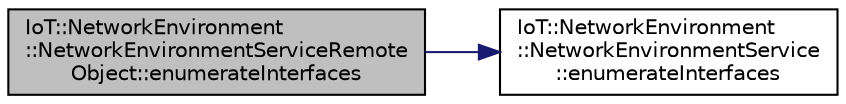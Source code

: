 digraph "IoT::NetworkEnvironment::NetworkEnvironmentServiceRemoteObject::enumerateInterfaces"
{
 // LATEX_PDF_SIZE
  edge [fontname="Helvetica",fontsize="10",labelfontname="Helvetica",labelfontsize="10"];
  node [fontname="Helvetica",fontsize="10",shape=record];
  rankdir="LR";
  Node1 [label="IoT::NetworkEnvironment\l::NetworkEnvironmentServiceRemote\lObject::enumerateInterfaces",height=0.2,width=0.4,color="black", fillcolor="grey75", style="filled", fontcolor="black",tooltip="Destroys the NetworkEnvironmentServiceRemoteObject."];
  Node1 -> Node2 [color="midnightblue",fontsize="10",style="solid"];
  Node2 [label="IoT::NetworkEnvironment\l::NetworkEnvironmentService\l::enumerateInterfaces",height=0.2,width=0.4,color="black", fillcolor="white", style="filled",URL="$classIoT_1_1NetworkEnvironment_1_1NetworkEnvironmentService.html#adcb64b727d743af91e8ef94e107a042b",tooltip=" "];
}
